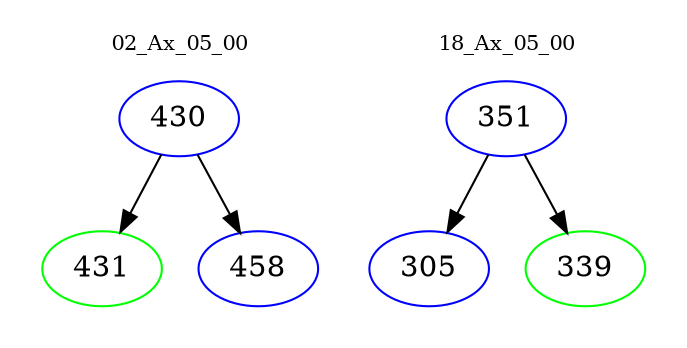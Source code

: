 digraph{
subgraph cluster_0 {
color = white
label = "02_Ax_05_00";
fontsize=10;
T0_430 [label="430", color="blue"]
T0_430 -> T0_431 [color="black"]
T0_431 [label="431", color="green"]
T0_430 -> T0_458 [color="black"]
T0_458 [label="458", color="blue"]
}
subgraph cluster_1 {
color = white
label = "18_Ax_05_00";
fontsize=10;
T1_351 [label="351", color="blue"]
T1_351 -> T1_305 [color="black"]
T1_305 [label="305", color="blue"]
T1_351 -> T1_339 [color="black"]
T1_339 [label="339", color="green"]
}
}
